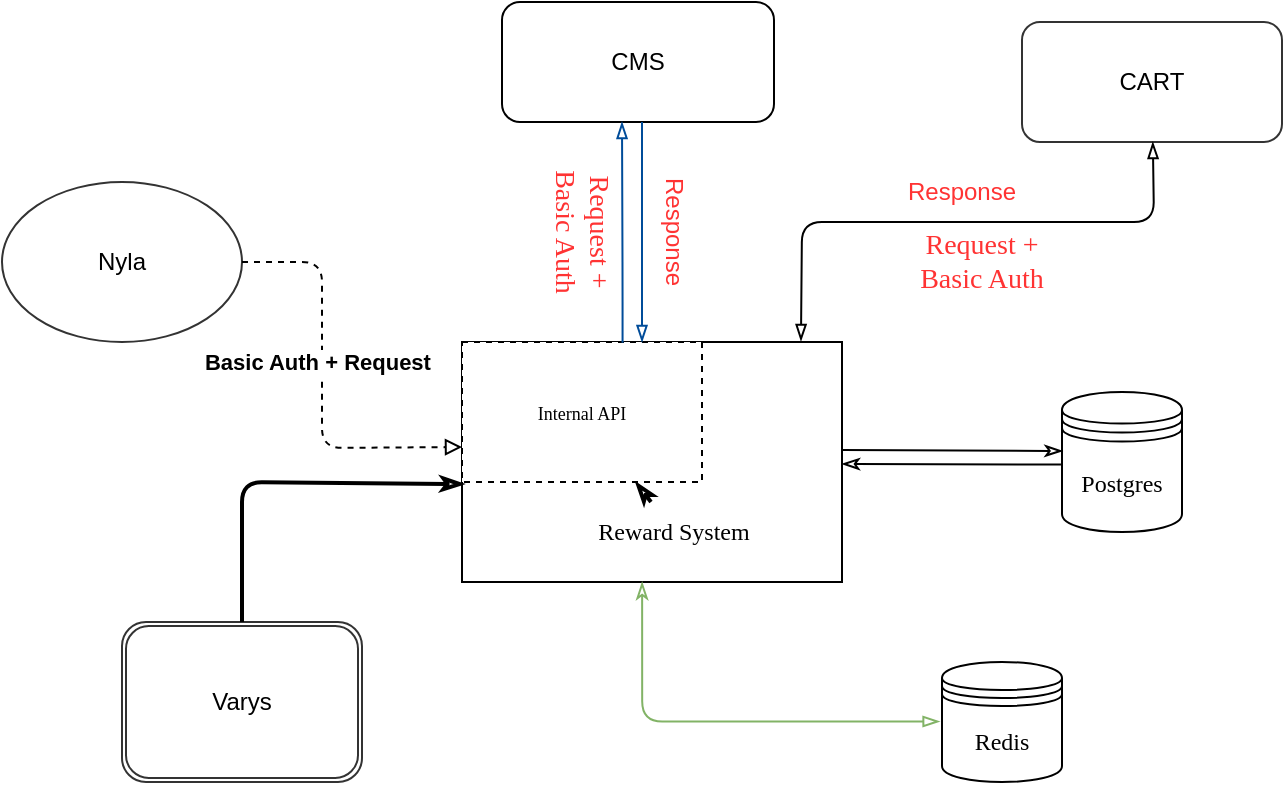 <mxfile version="14.9.3" type="github">
  <diagram id="oGELrc6GzYuj06Xa6u5U" name="Page-1">
    <mxGraphModel dx="752" dy="599" grid="1" gridSize="10" guides="1" tooltips="1" connect="1" arrows="1" fold="1" page="1" pageScale="1" pageWidth="827" pageHeight="1169" math="0" shadow="0">
      <root>
        <mxCell id="0" />
        <mxCell id="1" parent="0" />
        <mxCell id="Q47fHxw08xRsLLe9Aj8w-1" value="&lt;pre&gt;&lt;br&gt;&lt;/pre&gt;" style="rounded=0;whiteSpace=wrap;html=1;shadow=0;" vertex="1" parent="1">
          <mxGeometry x="270" y="210" width="190" height="120" as="geometry" />
        </mxCell>
        <mxCell id="Q47fHxw08xRsLLe9Aj8w-76" value="" style="edgeStyle=none;rounded=0;orthogonalLoop=1;jettySize=auto;html=1;dashed=1;startArrow=none;startFill=0;endArrow=classicThin;endFill=0;strokeColor=#000000;strokeWidth=2;" edge="1" parent="1" source="Q47fHxw08xRsLLe9Aj8w-9" target="Q47fHxw08xRsLLe9Aj8w-11">
          <mxGeometry relative="1" as="geometry" />
        </mxCell>
        <mxCell id="Q47fHxw08xRsLLe9Aj8w-9" value="&lt;font style=&quot;font-size: 12px&quot; face=&quot;Georgia&quot;&gt;Reward System&lt;/font&gt;" style="text;html=1;strokeColor=none;fillColor=none;align=center;verticalAlign=middle;whiteSpace=wrap;rounded=0;shadow=0;" vertex="1" parent="1">
          <mxGeometry x="326" y="290" width="100" height="30" as="geometry" />
        </mxCell>
        <mxCell id="Q47fHxw08xRsLLe9Aj8w-11" value="" style="rounded=0;whiteSpace=wrap;html=1;shadow=0;dashed=1;" vertex="1" parent="1">
          <mxGeometry x="270" y="210" width="120" height="70" as="geometry" />
        </mxCell>
        <mxCell id="Q47fHxw08xRsLLe9Aj8w-12" value="&lt;font style=&quot;font-size: 9px&quot; face=&quot;Georgia&quot;&gt;Internal API&lt;/font&gt;" style="text;html=1;strokeColor=none;fillColor=none;align=center;verticalAlign=middle;whiteSpace=wrap;rounded=0;shadow=0;dashed=1;" vertex="1" parent="1">
          <mxGeometry x="290" y="235" width="80" height="20" as="geometry" />
        </mxCell>
        <mxCell id="Q47fHxw08xRsLLe9Aj8w-13" value="&lt;font face=&quot;Georgia&quot;&gt;Postgres&lt;/font&gt;" style="shape=datastore;whiteSpace=wrap;html=1;shadow=0;" vertex="1" parent="1">
          <mxGeometry x="570" y="235" width="60" height="70" as="geometry" />
        </mxCell>
        <mxCell id="Q47fHxw08xRsLLe9Aj8w-15" value="" style="endArrow=classicThin;html=1;exitX=1;exitY=0.45;exitDx=0;exitDy=0;exitPerimeter=0;endFill=0;entryX=0.004;entryY=0.421;entryDx=0;entryDy=0;entryPerimeter=0;" edge="1" parent="1" source="Q47fHxw08xRsLLe9Aj8w-1" target="Q47fHxw08xRsLLe9Aj8w-13">
          <mxGeometry width="50" height="50" relative="1" as="geometry">
            <mxPoint x="510" y="270" as="sourcePoint" />
            <mxPoint x="550" y="265" as="targetPoint" />
          </mxGeometry>
        </mxCell>
        <mxCell id="Q47fHxw08xRsLLe9Aj8w-16" value="" style="endArrow=classicThin;html=1;endFill=0;exitX=-0.009;exitY=0.518;exitDx=0;exitDy=0;exitPerimeter=0;strokeWidth=1;" edge="1" parent="1" source="Q47fHxw08xRsLLe9Aj8w-13">
          <mxGeometry width="50" height="50" relative="1" as="geometry">
            <mxPoint x="550" y="271" as="sourcePoint" />
            <mxPoint x="460" y="271" as="targetPoint" />
          </mxGeometry>
        </mxCell>
        <mxCell id="Q47fHxw08xRsLLe9Aj8w-20" style="edgeStyle=none;rounded=0;orthogonalLoop=1;jettySize=auto;html=1;exitX=0;exitY=0.7;exitDx=0;exitDy=0;endArrow=blockThin;endFill=0;" edge="1" parent="1" source="Q47fHxw08xRsLLe9Aj8w-13" target="Q47fHxw08xRsLLe9Aj8w-13">
          <mxGeometry relative="1" as="geometry" />
        </mxCell>
        <mxCell id="Q47fHxw08xRsLLe9Aj8w-22" value="" style="edgeStyle=segmentEdgeStyle;endArrow=classicThin;html=1;strokeWidth=1;endFill=0;strokeColor=#82b366;fillColor=#d5e8d4;startArrow=blockThin;startFill=0;entryX=0.474;entryY=1;entryDx=0;entryDy=0;entryPerimeter=0;exitX=-0.02;exitY=0.496;exitDx=0;exitDy=0;exitPerimeter=0;" edge="1" parent="1" source="Q47fHxw08xRsLLe9Aj8w-25" target="Q47fHxw08xRsLLe9Aj8w-1">
          <mxGeometry width="50" height="50" relative="1" as="geometry">
            <mxPoint x="560" y="400" as="sourcePoint" />
            <mxPoint x="370" y="340" as="targetPoint" />
            <Array as="points">
              <mxPoint x="360" y="400" />
            </Array>
          </mxGeometry>
        </mxCell>
        <mxCell id="Q47fHxw08xRsLLe9Aj8w-25" value="&lt;font face=&quot;Georgia&quot;&gt;Redis&lt;/font&gt;" style="shape=datastore;whiteSpace=wrap;html=1;shadow=0;" vertex="1" parent="1">
          <mxGeometry x="510" y="370" width="60" height="60" as="geometry" />
        </mxCell>
        <mxCell id="Q47fHxw08xRsLLe9Aj8w-37" value="CMS" style="rounded=1;whiteSpace=wrap;html=1;shadow=0;" vertex="1" parent="1">
          <mxGeometry x="290" y="40" width="136" height="60" as="geometry" />
        </mxCell>
        <mxCell id="Q47fHxw08xRsLLe9Aj8w-43" value="" style="edgeStyle=elbowEdgeStyle;elbow=vertical;endArrow=blockThin;html=1;strokeWidth=1;strokeColor=#004C99;exitX=0.669;exitY=0.005;exitDx=0;exitDy=0;exitPerimeter=0;endFill=0;" edge="1" parent="1" source="Q47fHxw08xRsLLe9Aj8w-11">
          <mxGeometry width="50" height="50" relative="1" as="geometry">
            <mxPoint x="350" y="200" as="sourcePoint" />
            <mxPoint x="350" y="100" as="targetPoint" />
            <Array as="points">
              <mxPoint x="316" y="180" />
              <mxPoint x="350" y="150" />
              <mxPoint x="350" y="119" />
              <mxPoint x="350" y="133" />
              <mxPoint x="376" y="153" />
            </Array>
          </mxGeometry>
        </mxCell>
        <mxCell id="Q47fHxw08xRsLLe9Aj8w-45" value="" style="endArrow=blockThin;html=1;strokeWidth=1;strokeColor=#004C99;entryX=0.75;entryY=0;entryDx=0;entryDy=0;endFill=0;" edge="1" parent="1" target="Q47fHxw08xRsLLe9Aj8w-11">
          <mxGeometry width="50" height="50" relative="1" as="geometry">
            <mxPoint x="360" y="100" as="sourcePoint" />
            <mxPoint x="360" y="190" as="targetPoint" />
            <Array as="points">
              <mxPoint x="360" y="140" />
            </Array>
          </mxGeometry>
        </mxCell>
        <mxCell id="Q47fHxw08xRsLLe9Aj8w-61" value="" style="endArrow=blockThin;html=1;strokeColor=#000000;strokeWidth=1;exitX=0.892;exitY=-0.004;exitDx=0;exitDy=0;exitPerimeter=0;startArrow=blockThin;startFill=0;endFill=0;" edge="1" parent="1" source="Q47fHxw08xRsLLe9Aj8w-1" target="Q47fHxw08xRsLLe9Aj8w-62">
          <mxGeometry width="50" height="50" relative="1" as="geometry">
            <mxPoint x="440" y="206" as="sourcePoint" />
            <mxPoint x="530" y="150" as="targetPoint" />
            <Array as="points">
              <mxPoint x="440" y="150" />
              <mxPoint x="616" y="150" />
            </Array>
          </mxGeometry>
        </mxCell>
        <mxCell id="Q47fHxw08xRsLLe9Aj8w-62" value="CART" style="rounded=1;whiteSpace=wrap;html=1;shadow=0;strokeWidth=1;fillColor=none;gradientColor=none;opacity=80;" vertex="1" parent="1">
          <mxGeometry x="550" y="50" width="130" height="60" as="geometry" />
        </mxCell>
        <mxCell id="Q47fHxw08xRsLLe9Aj8w-66" value="Nyla" style="ellipse;whiteSpace=wrap;html=1;shadow=0;strokeWidth=1;fillColor=none;gradientColor=none;opacity=80;" vertex="1" parent="1">
          <mxGeometry x="40" y="130" width="120" height="80" as="geometry" />
        </mxCell>
        <mxCell id="Q47fHxw08xRsLLe9Aj8w-69" value="" style="endArrow=block;html=1;strokeColor=#000000;strokeWidth=1;exitX=1;exitY=0.5;exitDx=0;exitDy=0;entryX=0;entryY=0.75;entryDx=0;entryDy=0;endFill=0;dashed=1;" edge="1" parent="1" source="Q47fHxw08xRsLLe9Aj8w-66" target="Q47fHxw08xRsLLe9Aj8w-11">
          <mxGeometry width="50" height="50" relative="1" as="geometry">
            <mxPoint x="320" y="230" as="sourcePoint" />
            <mxPoint x="370" y="180" as="targetPoint" />
            <Array as="points">
              <mxPoint x="200" y="170" />
              <mxPoint x="200" y="263" />
            </Array>
          </mxGeometry>
        </mxCell>
        <mxCell id="Q47fHxw08xRsLLe9Aj8w-77" value="&lt;b&gt;Basic Auth + Request&lt;/b&gt;&amp;nbsp;" style="edgeLabel;html=1;align=center;verticalAlign=middle;resizable=0;points=[];" vertex="1" connectable="0" parent="Q47fHxw08xRsLLe9Aj8w-69">
          <mxGeometry x="-0.113" y="-1" relative="1" as="geometry">
            <mxPoint as="offset" />
          </mxGeometry>
        </mxCell>
        <mxCell id="Q47fHxw08xRsLLe9Aj8w-71" value="Varys" style="shape=ext;double=1;rounded=1;whiteSpace=wrap;html=1;shadow=0;strokeWidth=1;fillColor=none;gradientColor=none;opacity=80;" vertex="1" parent="1">
          <mxGeometry x="100" y="350" width="120" height="80" as="geometry" />
        </mxCell>
        <mxCell id="Q47fHxw08xRsLLe9Aj8w-74" value="" style="endArrow=classicThin;startArrow=none;html=1;strokeColor=#000000;strokeWidth=2;exitX=0.5;exitY=0;exitDx=0;exitDy=0;entryX=0.005;entryY=0.592;entryDx=0;entryDy=0;entryPerimeter=0;startFill=0;endFill=0;" edge="1" parent="1" source="Q47fHxw08xRsLLe9Aj8w-71" target="Q47fHxw08xRsLLe9Aj8w-1">
          <mxGeometry width="50" height="50" relative="1" as="geometry">
            <mxPoint x="390" y="230" as="sourcePoint" />
            <mxPoint x="440" y="180" as="targetPoint" />
            <Array as="points">
              <mxPoint x="160" y="280" />
            </Array>
          </mxGeometry>
        </mxCell>
        <mxCell id="Q47fHxw08xRsLLe9Aj8w-78" value="&lt;font color=&quot;#ff3333&quot; face=&quot;Garamond&quot; style=&quot;font-size: 14px&quot;&gt;Request + Basic Auth&lt;/font&gt;" style="text;html=1;strokeColor=none;fillColor=none;align=center;verticalAlign=middle;whiteSpace=wrap;rounded=0;shadow=0;opacity=80;rotation=0;" vertex="1" parent="1">
          <mxGeometry x="490" y="155" width="80" height="30" as="geometry" />
        </mxCell>
        <mxCell id="Q47fHxw08xRsLLe9Aj8w-81" value="&lt;font color=&quot;#ff3333&quot;&gt;Response&lt;/font&gt;" style="text;html=1;strokeColor=none;fillColor=none;align=center;verticalAlign=middle;whiteSpace=wrap;rounded=0;shadow=0;opacity=80;rotation=90;" vertex="1" parent="1">
          <mxGeometry x="356" y="145" width="40" height="20" as="geometry" />
        </mxCell>
        <mxCell id="Q47fHxw08xRsLLe9Aj8w-82" value="&lt;font color=&quot;#ff3333&quot; face=&quot;Garamond&quot; style=&quot;font-size: 14px&quot;&gt;Request + Basic Auth&lt;/font&gt;" style="text;html=1;strokeColor=none;fillColor=none;align=center;verticalAlign=middle;whiteSpace=wrap;rounded=0;shadow=0;opacity=80;rotation=90;" vertex="1" parent="1">
          <mxGeometry x="290" y="140" width="80" height="30" as="geometry" />
        </mxCell>
        <mxCell id="Q47fHxw08xRsLLe9Aj8w-83" value="&lt;font color=&quot;#ff3333&quot;&gt;Response&lt;/font&gt;" style="text;html=1;strokeColor=none;fillColor=none;align=center;verticalAlign=middle;whiteSpace=wrap;rounded=0;shadow=0;opacity=80;rotation=0;" vertex="1" parent="1">
          <mxGeometry x="500" y="125" width="40" height="20" as="geometry" />
        </mxCell>
      </root>
    </mxGraphModel>
  </diagram>
</mxfile>
